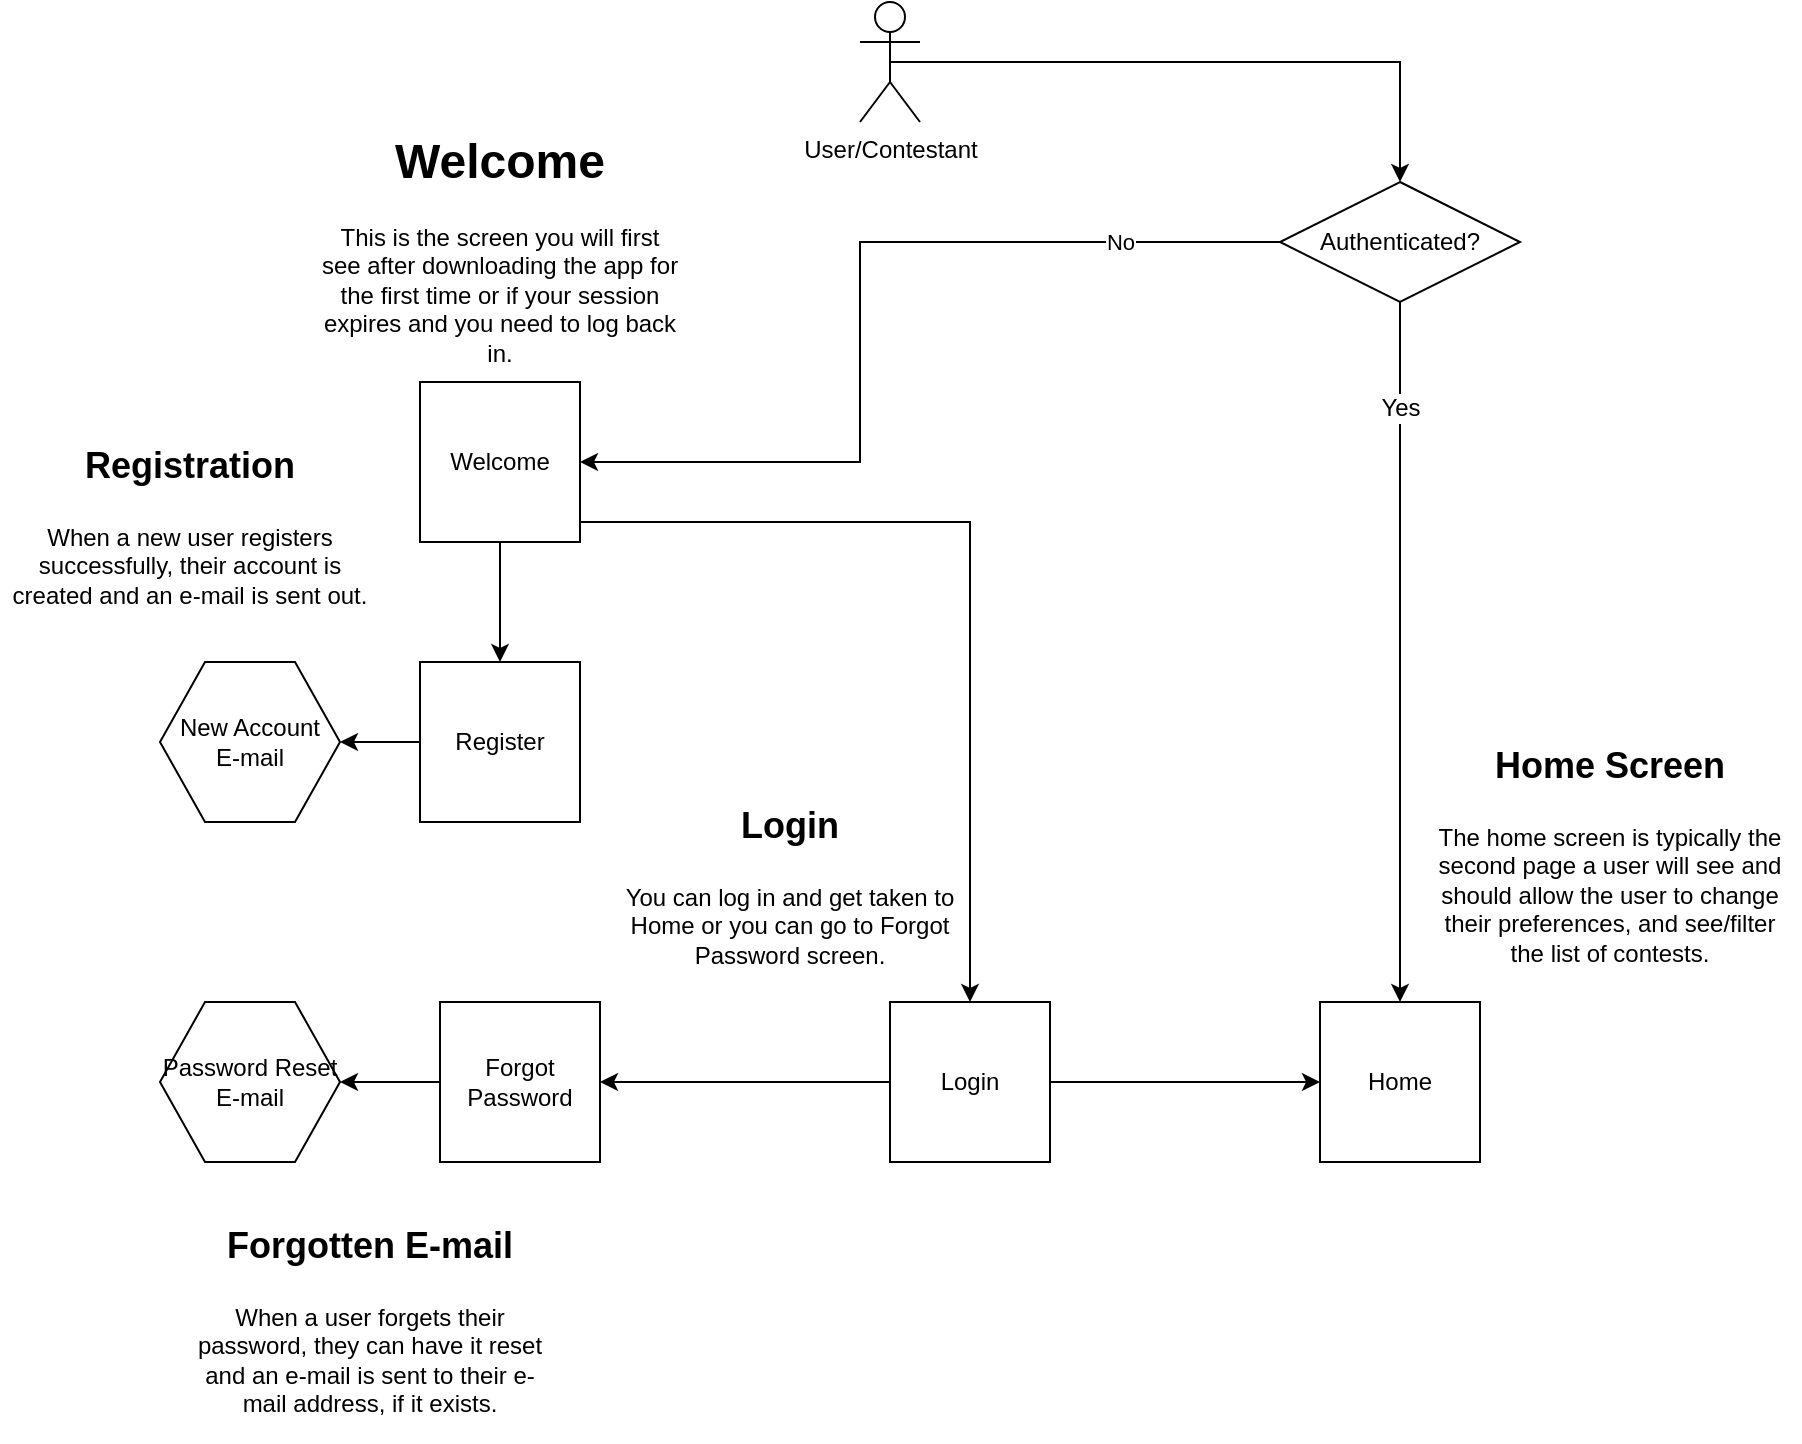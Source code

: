 <mxfile version="12.2.2" type="github" pages="1">
  <diagram id="BB8pRi5w4H0J5GErrZnj" name="Page-1">
    <mxGraphModel dx="1252" dy="1114" grid="1" gridSize="10" guides="1" tooltips="1" connect="1" arrows="1" fold="1" page="1" pageScale="1" pageWidth="850" pageHeight="1100" math="0" shadow="0">
      <root>
        <mxCell id="0"/>
        <mxCell id="1" parent="0"/>
        <mxCell id="aO3sSB8IACZXg21FS-gy-3" value="" style="edgeStyle=orthogonalEdgeStyle;rounded=0;orthogonalLoop=1;jettySize=auto;html=1;" edge="1" parent="1" source="aO3sSB8IACZXg21FS-gy-1" target="aO3sSB8IACZXg21FS-gy-2">
          <mxGeometry relative="1" as="geometry">
            <Array as="points">
              <mxPoint x="535" y="300"/>
            </Array>
          </mxGeometry>
        </mxCell>
        <mxCell id="aO3sSB8IACZXg21FS-gy-5" value="" style="edgeStyle=orthogonalEdgeStyle;rounded=0;orthogonalLoop=1;jettySize=auto;html=1;" edge="1" parent="1" source="aO3sSB8IACZXg21FS-gy-1" target="aO3sSB8IACZXg21FS-gy-4">
          <mxGeometry relative="1" as="geometry"/>
        </mxCell>
        <mxCell id="aO3sSB8IACZXg21FS-gy-1" value="Welcome" style="whiteSpace=wrap;html=1;aspect=fixed;" vertex="1" parent="1">
          <mxGeometry x="260" y="230" width="80" height="80" as="geometry"/>
        </mxCell>
        <mxCell id="aO3sSB8IACZXg21FS-gy-26" value="" style="edgeStyle=orthogonalEdgeStyle;rounded=0;orthogonalLoop=1;jettySize=auto;html=1;" edge="1" parent="1" source="aO3sSB8IACZXg21FS-gy-4" target="aO3sSB8IACZXg21FS-gy-25">
          <mxGeometry relative="1" as="geometry"/>
        </mxCell>
        <mxCell id="aO3sSB8IACZXg21FS-gy-4" value="Register" style="whiteSpace=wrap;html=1;aspect=fixed;" vertex="1" parent="1">
          <mxGeometry x="260" y="370" width="80" height="80" as="geometry"/>
        </mxCell>
        <mxCell id="aO3sSB8IACZXg21FS-gy-7" value="" style="edgeStyle=orthogonalEdgeStyle;rounded=0;orthogonalLoop=1;jettySize=auto;html=1;" edge="1" parent="1" source="aO3sSB8IACZXg21FS-gy-2" target="aO3sSB8IACZXg21FS-gy-6">
          <mxGeometry relative="1" as="geometry"/>
        </mxCell>
        <mxCell id="aO3sSB8IACZXg21FS-gy-11" value="" style="edgeStyle=orthogonalEdgeStyle;rounded=0;orthogonalLoop=1;jettySize=auto;html=1;" edge="1" parent="1" source="aO3sSB8IACZXg21FS-gy-2" target="aO3sSB8IACZXg21FS-gy-10">
          <mxGeometry relative="1" as="geometry"/>
        </mxCell>
        <mxCell id="aO3sSB8IACZXg21FS-gy-2" value="Login" style="whiteSpace=wrap;html=1;aspect=fixed;" vertex="1" parent="1">
          <mxGeometry x="495" y="540" width="80" height="80" as="geometry"/>
        </mxCell>
        <mxCell id="aO3sSB8IACZXg21FS-gy-10" value="Home" style="whiteSpace=wrap;html=1;aspect=fixed;" vertex="1" parent="1">
          <mxGeometry x="710" y="540" width="80" height="80" as="geometry"/>
        </mxCell>
        <mxCell id="aO3sSB8IACZXg21FS-gy-24" value="" style="edgeStyle=orthogonalEdgeStyle;rounded=0;orthogonalLoop=1;jettySize=auto;html=1;" edge="1" parent="1" source="aO3sSB8IACZXg21FS-gy-6" target="aO3sSB8IACZXg21FS-gy-23">
          <mxGeometry relative="1" as="geometry"/>
        </mxCell>
        <mxCell id="aO3sSB8IACZXg21FS-gy-6" value="Forgot Password" style="whiteSpace=wrap;html=1;aspect=fixed;" vertex="1" parent="1">
          <mxGeometry x="270" y="540" width="80" height="80" as="geometry"/>
        </mxCell>
        <mxCell id="aO3sSB8IACZXg21FS-gy-17" value="No" style="edgeStyle=orthogonalEdgeStyle;rounded=0;orthogonalLoop=1;jettySize=auto;html=1;exitX=0;exitY=0.5;exitDx=0;exitDy=0;entryX=1;entryY=0.5;entryDx=0;entryDy=0;" edge="1" parent="1" source="aO3sSB8IACZXg21FS-gy-12" target="aO3sSB8IACZXg21FS-gy-1">
          <mxGeometry x="-0.652" relative="1" as="geometry">
            <Array as="points">
              <mxPoint x="480" y="160"/>
              <mxPoint x="480" y="270"/>
            </Array>
            <mxPoint as="offset"/>
          </mxGeometry>
        </mxCell>
        <mxCell id="aO3sSB8IACZXg21FS-gy-18" style="edgeStyle=orthogonalEdgeStyle;rounded=0;orthogonalLoop=1;jettySize=auto;html=1;entryX=0.5;entryY=0;entryDx=0;entryDy=0;exitX=0.5;exitY=1;exitDx=0;exitDy=0;" edge="1" parent="1" source="aO3sSB8IACZXg21FS-gy-12" target="aO3sSB8IACZXg21FS-gy-10">
          <mxGeometry relative="1" as="geometry">
            <mxPoint x="590" y="280" as="sourcePoint"/>
          </mxGeometry>
        </mxCell>
        <mxCell id="aO3sSB8IACZXg21FS-gy-19" value="Yes" style="text;html=1;resizable=0;points=[];align=center;verticalAlign=middle;labelBackgroundColor=#ffffff;" vertex="1" connectable="0" parent="aO3sSB8IACZXg21FS-gy-18">
          <mxGeometry x="-0.31" y="-2" relative="1" as="geometry">
            <mxPoint x="2" y="-68" as="offset"/>
          </mxGeometry>
        </mxCell>
        <mxCell id="aO3sSB8IACZXg21FS-gy-12" value="Authenticated?" style="rhombus;whiteSpace=wrap;html=1;" vertex="1" parent="1">
          <mxGeometry x="690" y="130" width="120" height="60" as="geometry"/>
        </mxCell>
        <mxCell id="aO3sSB8IACZXg21FS-gy-14" value="" style="edgeStyle=orthogonalEdgeStyle;rounded=0;orthogonalLoop=1;jettySize=auto;html=1;exitX=0.5;exitY=0.5;exitDx=0;exitDy=0;exitPerimeter=0;" edge="1" parent="1" source="aO3sSB8IACZXg21FS-gy-21" target="aO3sSB8IACZXg21FS-gy-12">
          <mxGeometry relative="1" as="geometry">
            <mxPoint x="590" y="170" as="sourcePoint"/>
            <Array as="points">
              <mxPoint x="750" y="70"/>
            </Array>
          </mxGeometry>
        </mxCell>
        <mxCell id="aO3sSB8IACZXg21FS-gy-21" value="User/Contestant" style="shape=umlActor;verticalLabelPosition=bottom;labelBackgroundColor=#ffffff;verticalAlign=top;html=1;outlineConnect=0;" vertex="1" parent="1">
          <mxGeometry x="480" y="40" width="30" height="60" as="geometry"/>
        </mxCell>
        <mxCell id="aO3sSB8IACZXg21FS-gy-23" value="&lt;div&gt;&lt;span&gt;Password Reset E-mail&lt;/span&gt;&lt;/div&gt;" style="shape=hexagon;perimeter=hexagonPerimeter2;whiteSpace=wrap;html=1;align=center;" vertex="1" parent="1">
          <mxGeometry x="130" y="540" width="90" height="80" as="geometry"/>
        </mxCell>
        <mxCell id="aO3sSB8IACZXg21FS-gy-25" value="&lt;div&gt;&lt;span&gt;New Account&lt;/span&gt;&lt;/div&gt;&lt;div&gt;&lt;span&gt;E-mail&lt;/span&gt;&lt;/div&gt;" style="shape=hexagon;perimeter=hexagonPerimeter2;whiteSpace=wrap;html=1;align=center;" vertex="1" parent="1">
          <mxGeometry x="130" y="370" width="90" height="80" as="geometry"/>
        </mxCell>
        <mxCell id="aO3sSB8IACZXg21FS-gy-27" value="&lt;h1&gt;Welcome&lt;/h1&gt;&lt;p&gt;This is the screen you will first see after downloading the app for the first time or if your session expires and you need to log back in.&lt;/p&gt;" style="text;html=1;strokeColor=none;fillColor=none;spacing=5;spacingTop=-20;whiteSpace=wrap;overflow=hidden;rounded=0;align=center;" vertex="1" parent="1">
          <mxGeometry x="205" y="100" width="190" height="120" as="geometry"/>
        </mxCell>
        <mxCell id="aO3sSB8IACZXg21FS-gy-28" value="&lt;h1&gt;&lt;font style=&quot;font-size: 18px&quot;&gt;Registration&lt;/font&gt;&lt;/h1&gt;&lt;p&gt;When a new user registers successfully, their account is created and an e-mail is sent out.&lt;/p&gt;" style="text;html=1;strokeColor=none;fillColor=none;spacing=5;spacingTop=-20;whiteSpace=wrap;overflow=hidden;rounded=0;align=center;" vertex="1" parent="1">
          <mxGeometry x="50" y="250" width="190" height="120" as="geometry"/>
        </mxCell>
        <mxCell id="aO3sSB8IACZXg21FS-gy-29" value="&lt;h1&gt;&lt;font style=&quot;font-size: 18px&quot;&gt;Login&lt;/font&gt;&lt;/h1&gt;&lt;p&gt;You can log in and get taken to Home or you can go to Forgot Password screen.&lt;/p&gt;" style="text;html=1;strokeColor=none;fillColor=none;spacing=5;spacingTop=-20;whiteSpace=wrap;overflow=hidden;rounded=0;align=center;" vertex="1" parent="1">
          <mxGeometry x="350" y="430" width="190" height="120" as="geometry"/>
        </mxCell>
        <mxCell id="aO3sSB8IACZXg21FS-gy-30" value="&lt;h1&gt;&lt;font style=&quot;font-size: 18px&quot;&gt;Forgotten E-mail&lt;/font&gt;&lt;/h1&gt;&lt;p&gt;When a user forgets their password, they can have it reset and an e-mail is sent to their e-mail address, if it exists.&lt;/p&gt;" style="text;html=1;strokeColor=none;fillColor=none;spacing=5;spacingTop=-20;whiteSpace=wrap;overflow=hidden;rounded=0;align=center;" vertex="1" parent="1">
          <mxGeometry x="140" y="640" width="190" height="120" as="geometry"/>
        </mxCell>
        <mxCell id="aO3sSB8IACZXg21FS-gy-31" value="&lt;h1&gt;&lt;font style=&quot;font-size: 18px&quot;&gt;Home Screen&lt;/font&gt;&lt;/h1&gt;&lt;p&gt;The home screen is typically the second page a user will see and should allow the user to change their preferences, and see/filter the list of contests.&lt;/p&gt;" style="text;html=1;strokeColor=none;fillColor=none;spacing=5;spacingTop=-20;whiteSpace=wrap;overflow=hidden;rounded=0;align=center;" vertex="1" parent="1">
          <mxGeometry x="760" y="400" width="190" height="120" as="geometry"/>
        </mxCell>
      </root>
    </mxGraphModel>
  </diagram>
</mxfile>
